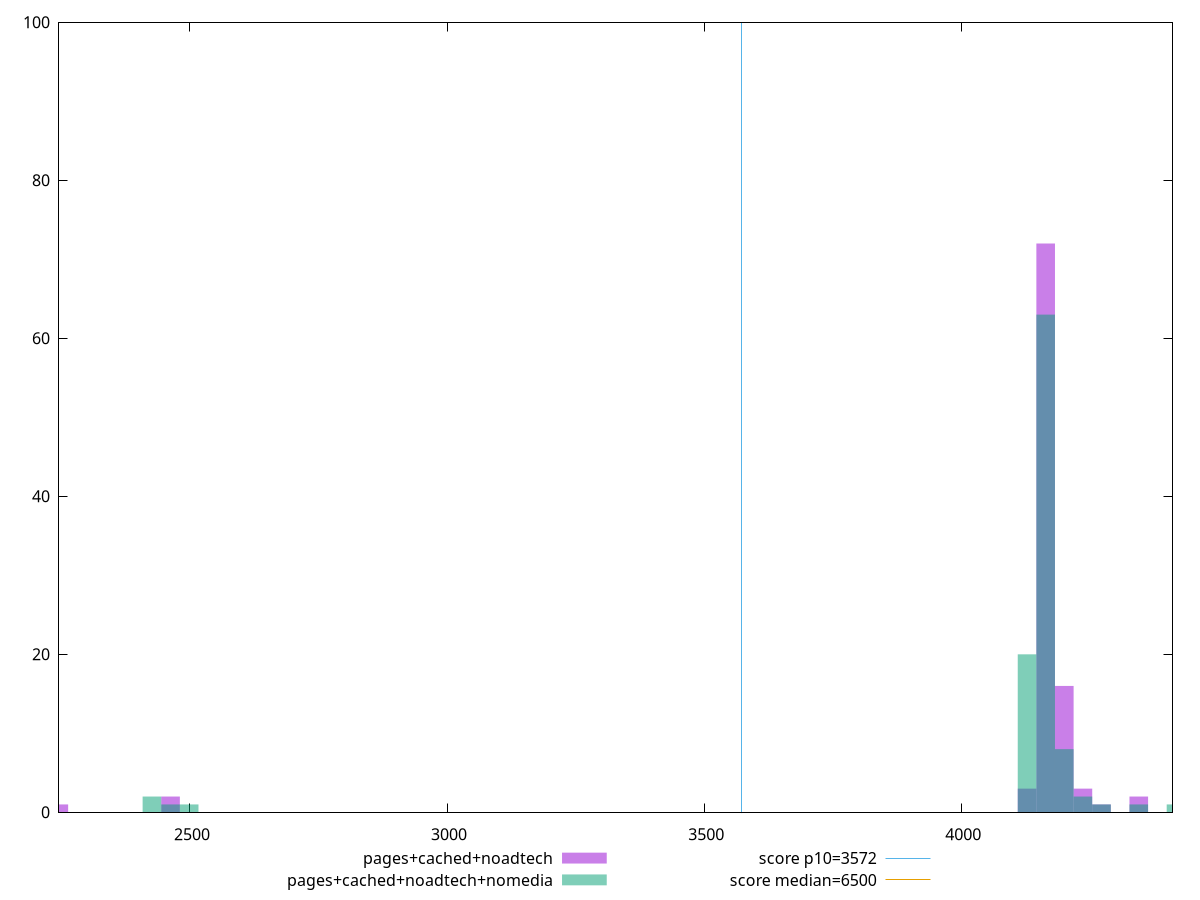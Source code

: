 reset

$pagesCachedNoadtech <<EOF
4164.176211012763 72
4200.386438934613 16
4127.965983090913 3
2462.2954986858076 2
4345.227350622014 2
2245.0341311547068 1
4272.806894778313 1
4236.596666856463 3
EOF

$pagesCachedNoadtechNomedia <<EOF
4127.965983090913 20
4164.176211012763 63
2462.2954986858076 1
4200.386438934613 8
2426.0852707639574 2
4345.227350622014 1
4236.596666856463 2
4272.806894778313 1
4417.647806465714 1
2498.505726607658 1
EOF

set key outside below
set boxwidth 36.21022792185011
set xrange [2245.366:4410.812]
set yrange [0:100]
set trange [0:100]
set style fill transparent solid 0.5 noborder

set parametric
set terminal svg size 640, 500 enhanced background rgb 'white'
set output "report_00009_2021-02-08T22-37-41.559Z/first-cpu-idle/comparison/histogram/2_vs_3.svg"

plot $pagesCachedNoadtech title "pages+cached+noadtech" with boxes, \
     $pagesCachedNoadtechNomedia title "pages+cached+noadtech+nomedia" with boxes, \
     3572,t title "score p10=3572", \
     6500,t title "score median=6500"

reset
